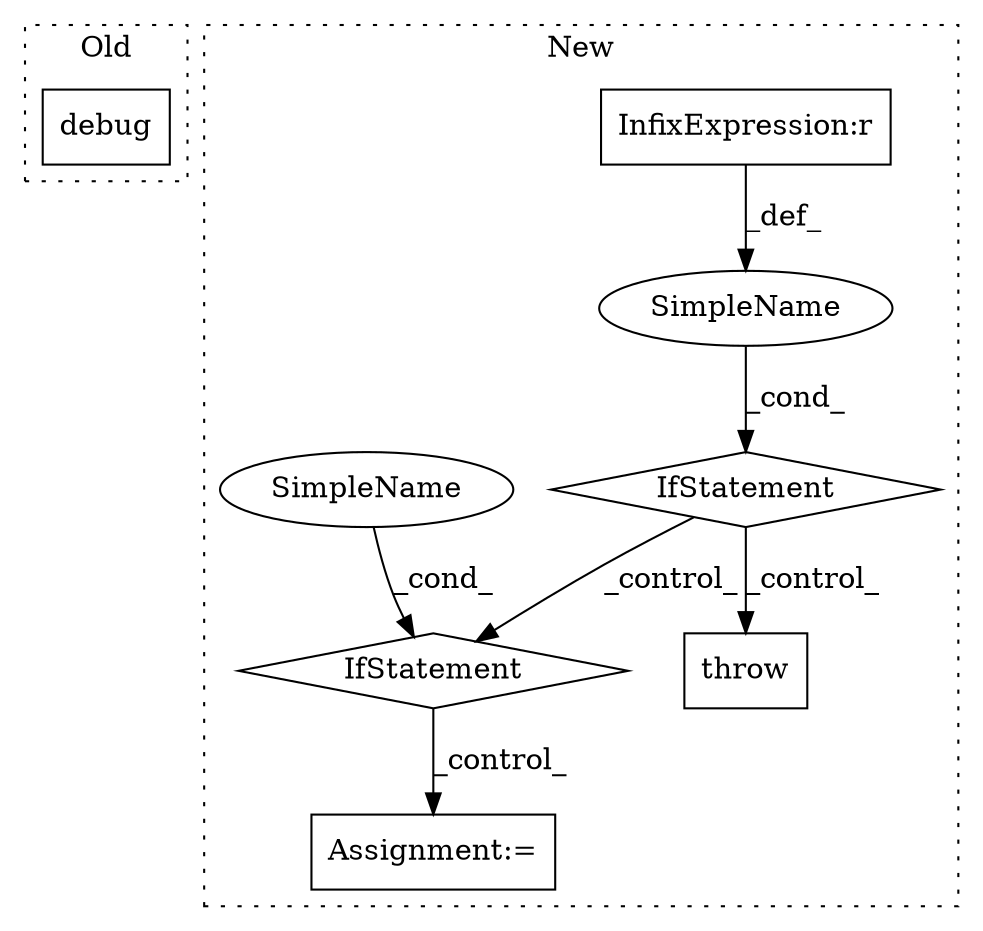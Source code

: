 digraph G {
subgraph cluster0 {
1 [label="debug" a="32" s="17445,17548" l="6,1" shape="box"];
label = "Old";
style="dotted";
}
subgraph cluster1 {
2 [label="throw" a="53" s="18348" l="6" shape="box"];
3 [label="IfStatement" a="25" s="17508,17536" l="4,2" shape="diamond"];
4 [label="SimpleName" a="42" s="" l="" shape="ellipse"];
5 [label="InfixExpression:r" a="27" s="17528" l="4" shape="box"];
6 [label="Assignment:=" a="7" s="18136" l="1" shape="box"];
7 [label="IfStatement" a="25" s="18048,18097" l="4,2" shape="diamond"];
8 [label="SimpleName" a="42" s="" l="" shape="ellipse"];
label = "New";
style="dotted";
}
3 -> 2 [label="_control_"];
3 -> 7 [label="_control_"];
4 -> 3 [label="_cond_"];
5 -> 4 [label="_def_"];
7 -> 6 [label="_control_"];
8 -> 7 [label="_cond_"];
}